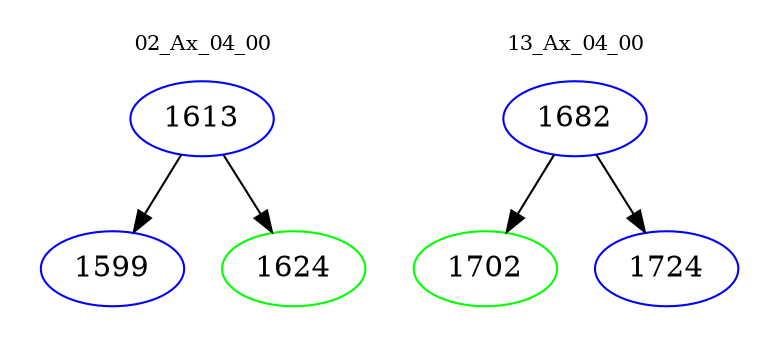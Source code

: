 digraph{
subgraph cluster_0 {
color = white
label = "02_Ax_04_00";
fontsize=10;
T0_1613 [label="1613", color="blue"]
T0_1613 -> T0_1599 [color="black"]
T0_1599 [label="1599", color="blue"]
T0_1613 -> T0_1624 [color="black"]
T0_1624 [label="1624", color="green"]
}
subgraph cluster_1 {
color = white
label = "13_Ax_04_00";
fontsize=10;
T1_1682 [label="1682", color="blue"]
T1_1682 -> T1_1702 [color="black"]
T1_1702 [label="1702", color="green"]
T1_1682 -> T1_1724 [color="black"]
T1_1724 [label="1724", color="blue"]
}
}
